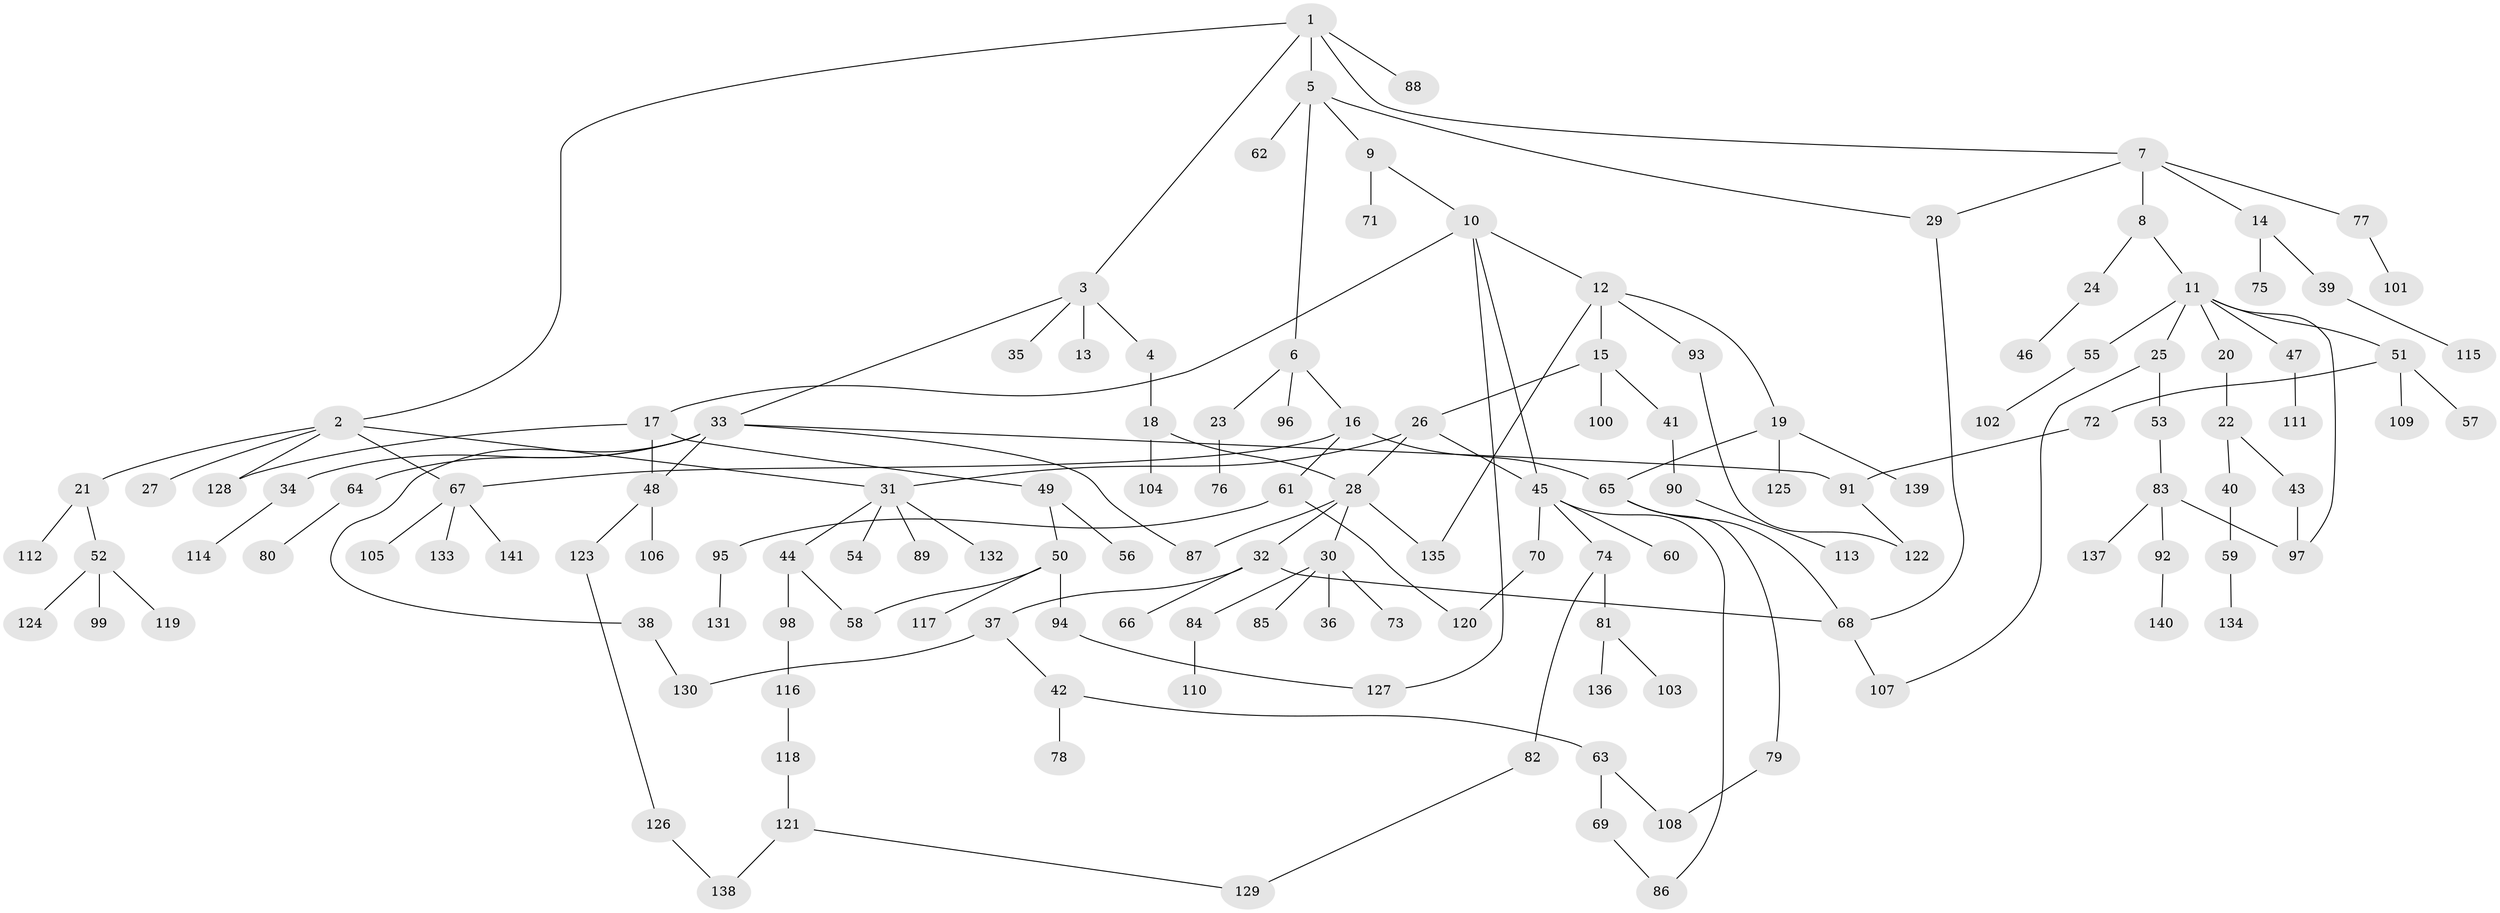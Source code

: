 // coarse degree distribution, {4: 0.10588235294117647, 5: 0.058823529411764705, 2: 0.27058823529411763, 3: 0.23529411764705882, 7: 0.03529411764705882, 1: 0.2823529411764706, 6: 0.011764705882352941}
// Generated by graph-tools (version 1.1) at 2025/49/03/04/25 22:49:11]
// undirected, 141 vertices, 165 edges
graph export_dot {
  node [color=gray90,style=filled];
  1;
  2;
  3;
  4;
  5;
  6;
  7;
  8;
  9;
  10;
  11;
  12;
  13;
  14;
  15;
  16;
  17;
  18;
  19;
  20;
  21;
  22;
  23;
  24;
  25;
  26;
  27;
  28;
  29;
  30;
  31;
  32;
  33;
  34;
  35;
  36;
  37;
  38;
  39;
  40;
  41;
  42;
  43;
  44;
  45;
  46;
  47;
  48;
  49;
  50;
  51;
  52;
  53;
  54;
  55;
  56;
  57;
  58;
  59;
  60;
  61;
  62;
  63;
  64;
  65;
  66;
  67;
  68;
  69;
  70;
  71;
  72;
  73;
  74;
  75;
  76;
  77;
  78;
  79;
  80;
  81;
  82;
  83;
  84;
  85;
  86;
  87;
  88;
  89;
  90;
  91;
  92;
  93;
  94;
  95;
  96;
  97;
  98;
  99;
  100;
  101;
  102;
  103;
  104;
  105;
  106;
  107;
  108;
  109;
  110;
  111;
  112;
  113;
  114;
  115;
  116;
  117;
  118;
  119;
  120;
  121;
  122;
  123;
  124;
  125;
  126;
  127;
  128;
  129;
  130;
  131;
  132;
  133;
  134;
  135;
  136;
  137;
  138;
  139;
  140;
  141;
  1 -- 2;
  1 -- 3;
  1 -- 5;
  1 -- 7;
  1 -- 88;
  2 -- 21;
  2 -- 27;
  2 -- 31;
  2 -- 67;
  2 -- 128;
  3 -- 4;
  3 -- 13;
  3 -- 33;
  3 -- 35;
  4 -- 18;
  5 -- 6;
  5 -- 9;
  5 -- 62;
  5 -- 29;
  6 -- 16;
  6 -- 23;
  6 -- 96;
  7 -- 8;
  7 -- 14;
  7 -- 29;
  7 -- 77;
  8 -- 11;
  8 -- 24;
  9 -- 10;
  9 -- 71;
  10 -- 12;
  10 -- 17;
  10 -- 45;
  10 -- 127;
  11 -- 20;
  11 -- 25;
  11 -- 47;
  11 -- 51;
  11 -- 55;
  11 -- 97;
  12 -- 15;
  12 -- 19;
  12 -- 93;
  12 -- 135;
  14 -- 39;
  14 -- 75;
  15 -- 26;
  15 -- 41;
  15 -- 100;
  16 -- 61;
  16 -- 67;
  16 -- 65;
  17 -- 48;
  17 -- 49;
  17 -- 128;
  18 -- 28;
  18 -- 104;
  19 -- 65;
  19 -- 125;
  19 -- 139;
  20 -- 22;
  21 -- 52;
  21 -- 112;
  22 -- 40;
  22 -- 43;
  23 -- 76;
  24 -- 46;
  25 -- 53;
  25 -- 107;
  26 -- 31;
  26 -- 28;
  26 -- 45;
  28 -- 30;
  28 -- 32;
  28 -- 87;
  28 -- 135;
  29 -- 68;
  30 -- 36;
  30 -- 73;
  30 -- 84;
  30 -- 85;
  31 -- 44;
  31 -- 54;
  31 -- 89;
  31 -- 132;
  32 -- 37;
  32 -- 66;
  32 -- 68;
  33 -- 34;
  33 -- 38;
  33 -- 64;
  33 -- 91;
  33 -- 48;
  33 -- 87;
  34 -- 114;
  37 -- 42;
  37 -- 130;
  38 -- 130;
  39 -- 115;
  40 -- 59;
  41 -- 90;
  42 -- 63;
  42 -- 78;
  43 -- 97;
  44 -- 58;
  44 -- 98;
  45 -- 60;
  45 -- 70;
  45 -- 74;
  45 -- 86;
  47 -- 111;
  48 -- 106;
  48 -- 123;
  49 -- 50;
  49 -- 56;
  50 -- 94;
  50 -- 117;
  50 -- 58;
  51 -- 57;
  51 -- 72;
  51 -- 109;
  52 -- 99;
  52 -- 119;
  52 -- 124;
  53 -- 83;
  55 -- 102;
  59 -- 134;
  61 -- 95;
  61 -- 120;
  63 -- 69;
  63 -- 108;
  64 -- 80;
  65 -- 68;
  65 -- 79;
  67 -- 105;
  67 -- 133;
  67 -- 141;
  68 -- 107;
  69 -- 86;
  70 -- 120;
  72 -- 91;
  74 -- 81;
  74 -- 82;
  77 -- 101;
  79 -- 108;
  81 -- 103;
  81 -- 136;
  82 -- 129;
  83 -- 92;
  83 -- 137;
  83 -- 97;
  84 -- 110;
  90 -- 113;
  91 -- 122;
  92 -- 140;
  93 -- 122;
  94 -- 127;
  95 -- 131;
  98 -- 116;
  116 -- 118;
  118 -- 121;
  121 -- 138;
  121 -- 129;
  123 -- 126;
  126 -- 138;
}
